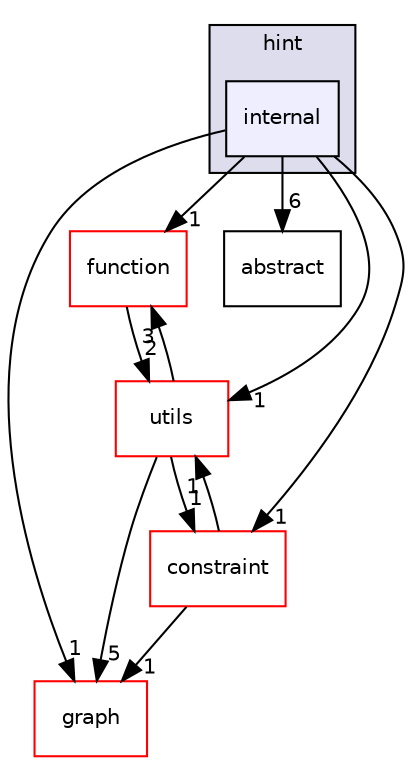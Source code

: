 digraph "include/tvm/hint/internal" {
  compound=true
  node [ fontsize="10", fontname="Helvetica"];
  edge [ labelfontsize="10", labelfontname="Helvetica"];
  subgraph clusterdir_70f4842f3eba0a62b03727d95fc3dfc9 {
    graph [ bgcolor="#ddddee", pencolor="black", label="hint" fontname="Helvetica", fontsize="10", URL="dir_70f4842f3eba0a62b03727d95fc3dfc9.html"]
  dir_a2d4688da4c0a68467bffb809facb55a [shape=box, label="internal", style="filled", fillcolor="#eeeeff", pencolor="black", URL="dir_a2d4688da4c0a68467bffb809facb55a.html"];
  }
  dir_95e0fe1efd9e7dc8b84bcdee05d2dbc2 [shape=box label="function" fillcolor="white" style="filled" color="red" URL="dir_95e0fe1efd9e7dc8b84bcdee05d2dbc2.html"];
  dir_df8c49de760ace615969b0dd6b4dc6c3 [shape=box label="graph" fillcolor="white" style="filled" color="red" URL="dir_df8c49de760ace615969b0dd6b4dc6c3.html"];
  dir_60987e8c2503a6ab6f94025f62792d26 [shape=box label="abstract" URL="dir_60987e8c2503a6ab6f94025f62792d26.html"];
  dir_02c2fac6d932f25932ff780d6d7745ad [shape=box label="utils" fillcolor="white" style="filled" color="red" URL="dir_02c2fac6d932f25932ff780d6d7745ad.html"];
  dir_8aade20741a7f4a13662c9851e607ed3 [shape=box label="constraint" fillcolor="white" style="filled" color="red" URL="dir_8aade20741a7f4a13662c9851e607ed3.html"];
  dir_95e0fe1efd9e7dc8b84bcdee05d2dbc2->dir_02c2fac6d932f25932ff780d6d7745ad [headlabel="2", labeldistance=1.5 headhref="dir_000010_000029.html"];
  dir_02c2fac6d932f25932ff780d6d7745ad->dir_95e0fe1efd9e7dc8b84bcdee05d2dbc2 [headlabel="3", labeldistance=1.5 headhref="dir_000029_000010.html"];
  dir_02c2fac6d932f25932ff780d6d7745ad->dir_df8c49de760ace615969b0dd6b4dc6c3 [headlabel="5", labeldistance=1.5 headhref="dir_000029_000013.html"];
  dir_02c2fac6d932f25932ff780d6d7745ad->dir_8aade20741a7f4a13662c9851e607ed3 [headlabel="1", labeldistance=1.5 headhref="dir_000029_000002.html"];
  dir_a2d4688da4c0a68467bffb809facb55a->dir_95e0fe1efd9e7dc8b84bcdee05d2dbc2 [headlabel="1", labeldistance=1.5 headhref="dir_000018_000010.html"];
  dir_a2d4688da4c0a68467bffb809facb55a->dir_df8c49de760ace615969b0dd6b4dc6c3 [headlabel="1", labeldistance=1.5 headhref="dir_000018_000013.html"];
  dir_a2d4688da4c0a68467bffb809facb55a->dir_60987e8c2503a6ab6f94025f62792d26 [headlabel="6", labeldistance=1.5 headhref="dir_000018_000017.html"];
  dir_a2d4688da4c0a68467bffb809facb55a->dir_02c2fac6d932f25932ff780d6d7745ad [headlabel="1", labeldistance=1.5 headhref="dir_000018_000029.html"];
  dir_a2d4688da4c0a68467bffb809facb55a->dir_8aade20741a7f4a13662c9851e607ed3 [headlabel="1", labeldistance=1.5 headhref="dir_000018_000002.html"];
  dir_8aade20741a7f4a13662c9851e607ed3->dir_df8c49de760ace615969b0dd6b4dc6c3 [headlabel="1", labeldistance=1.5 headhref="dir_000002_000013.html"];
  dir_8aade20741a7f4a13662c9851e607ed3->dir_02c2fac6d932f25932ff780d6d7745ad [headlabel="1", labeldistance=1.5 headhref="dir_000002_000029.html"];
}

